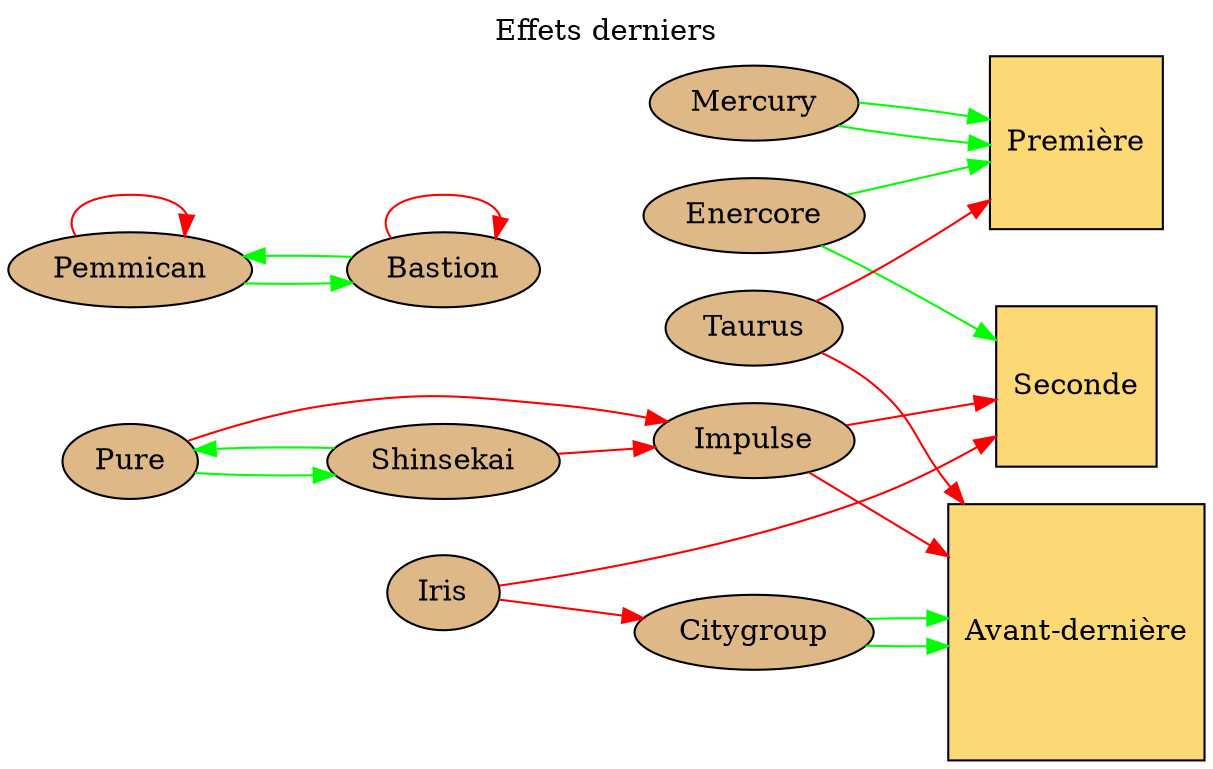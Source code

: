 # dot -T svg data/cities/detroit/graphviz/last.dot > website/static/graphviz/detroit/last.svg
digraph g{
	graph [
		rankdir = "LR"
		bgcolor=transparent
	];
	// title
	labelloc="t";
	label="Effets derniers";

	premier [shape=square, fillcolor="#FCD975", style="filled", label="Première"];
	second [shape=square, fillcolor="#FCD975", style="filled", label="Seconde"];
	avantdernier [shape=square, fillcolor="#FCD975", style="filled", label="Avant-dernière"];

	pemmican [shape=ellipse, fillcolor="burlywood", style="filled", label="Pemmican"];
	bastion [shape=ellipse, fillcolor="burlywood", style="filled", label="Bastion"];
	citygroup [shape=ellipse, fillcolor="burlywood", style="filled", label="Citygroup"];
	enercore [shape=ellipse, fillcolor="burlywood", style="filled", label="Enercore"];
	iris [shape=ellipse, fillcolor="burlywood",style="filled", label="Iris"];
	mercury [shape=ellipse, fillcolor="burlywood", style="filled", label="Mercury"];
	pure [shape=ellipse, fillcolor="burlywood", style="filled", label="Pure"];
	impulse [shape=ellipse, fillcolor="burlywood", style="filled", label="Impulse"];
	shinsekai [shape=ellipse, fillcolor="burlywood", style="filled", label="Shinsekai"];
	taurus [shape=ellipse, fillcolor="burlywood", style="filled", label="Taurus"];

	taurus -> premier [color="red"];
	taurus -> avantdernier [color="red"];

	bastion -> pemmican [color="green"];
	bastion -> bastion [color="red"];

	pemmican -> pemmican [color="red"];
	pemmican -> bastion [color="green"];

	citygroup-> avantdernier [color="green"];
	citygroup-> avantdernier [color="green"];

	enercore -> premier [color="green"];
	enercore -> second [color="green"];

	shinsekai -> pure [color="green"];
	shinsekai -> impulse [color="red"];

	impulse -> avantdernier [color="red"];
	impulse -> second [color="red"];

	pure -> shinsekai [color="green"];
	pure -> impulse [color="red"];

	mercury -> premier [color="green"];
	mercury -> premier [color="green"];

	iris -> citygroup [color="red"];
	iris -> second [color="red"];
}
